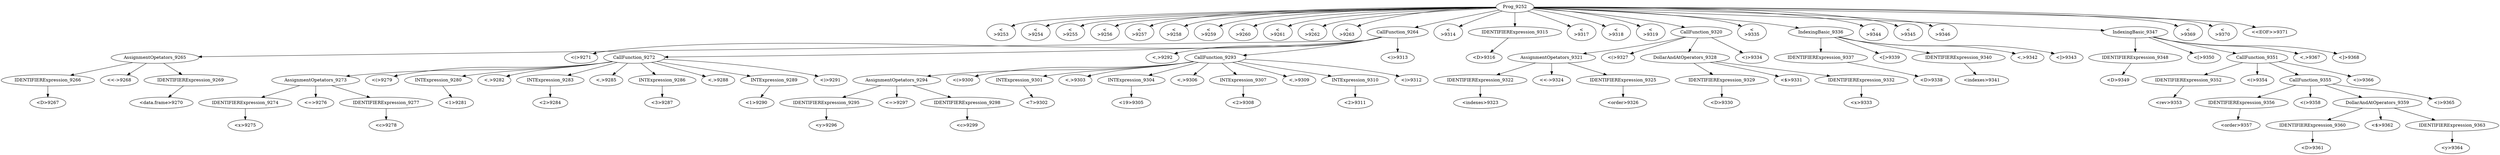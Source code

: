 digraph {

"Prog_9252"->"<
>9253";
"Prog_9252"->"<
>9254";
"Prog_9252"->"<
>9255";
"Prog_9252"->"<
>9256";
"Prog_9252"->"<
>9257";
"Prog_9252"->"<
>9258";
"Prog_9252"->"<
>9259";
"Prog_9252"->"<
>9260";
"Prog_9252"->"<
>9261";
"Prog_9252"->"<
>9262";
"Prog_9252"->"<
>9263";
"Prog_9252"->"CallFunction_9264";
"CallFunction_9264"->"AssignmentOpetators_9265";
"AssignmentOpetators_9265"->"IDENTIFIERExpression_9266";
"IDENTIFIERExpression_9266"->"<D>9267";
"AssignmentOpetators_9265"->"<<->9268";
"AssignmentOpetators_9265"->"IDENTIFIERExpression_9269";
"IDENTIFIERExpression_9269"->"<data.frame>9270";
"CallFunction_9264"->"<(>9271";
"CallFunction_9264"->"CallFunction_9272";
"CallFunction_9272"->"AssignmentOpetators_9273";
"AssignmentOpetators_9273"->"IDENTIFIERExpression_9274";
"IDENTIFIERExpression_9274"->"<x>9275";
"AssignmentOpetators_9273"->"<=>9276";
"AssignmentOpetators_9273"->"IDENTIFIERExpression_9277";
"IDENTIFIERExpression_9277"->"<c>9278";
"CallFunction_9272"->"<(>9279";
"CallFunction_9272"->"INTExpression_9280";
"INTExpression_9280"->"<1>9281";
"CallFunction_9272"->"<,>9282";
"CallFunction_9272"->"INTExpression_9283";
"INTExpression_9283"->"<2>9284";
"CallFunction_9272"->"<,>9285";
"CallFunction_9272"->"INTExpression_9286";
"INTExpression_9286"->"<3>9287";
"CallFunction_9272"->"<,>9288";
"CallFunction_9272"->"INTExpression_9289";
"INTExpression_9289"->"<1>9290";
"CallFunction_9272"->"<)>9291";
"CallFunction_9264"->"<,>9292";
"CallFunction_9264"->"CallFunction_9293";
"CallFunction_9293"->"AssignmentOpetators_9294";
"AssignmentOpetators_9294"->"IDENTIFIERExpression_9295";
"IDENTIFIERExpression_9295"->"<y>9296";
"AssignmentOpetators_9294"->"<=>9297";
"AssignmentOpetators_9294"->"IDENTIFIERExpression_9298";
"IDENTIFIERExpression_9298"->"<c>9299";
"CallFunction_9293"->"<(>9300";
"CallFunction_9293"->"INTExpression_9301";
"INTExpression_9301"->"<7>9302";
"CallFunction_9293"->"<,>9303";
"CallFunction_9293"->"INTExpression_9304";
"INTExpression_9304"->"<19>9305";
"CallFunction_9293"->"<,>9306";
"CallFunction_9293"->"INTExpression_9307";
"INTExpression_9307"->"<2>9308";
"CallFunction_9293"->"<,>9309";
"CallFunction_9293"->"INTExpression_9310";
"INTExpression_9310"->"<2>9311";
"CallFunction_9293"->"<)>9312";
"CallFunction_9264"->"<)>9313";
"Prog_9252"->"<
>9314";
"Prog_9252"->"IDENTIFIERExpression_9315";
"IDENTIFIERExpression_9315"->"<D>9316";
"Prog_9252"->"<
>9317";
"Prog_9252"->"<
>9318";
"Prog_9252"->"<
>9319";
"Prog_9252"->"CallFunction_9320";
"CallFunction_9320"->"AssignmentOpetators_9321";
"AssignmentOpetators_9321"->"IDENTIFIERExpression_9322";
"IDENTIFIERExpression_9322"->"<indexes>9323";
"AssignmentOpetators_9321"->"<<->9324";
"AssignmentOpetators_9321"->"IDENTIFIERExpression_9325";
"IDENTIFIERExpression_9325"->"<order>9326";
"CallFunction_9320"->"<(>9327";
"CallFunction_9320"->"DollarAndAtOperators_9328";
"DollarAndAtOperators_9328"->"IDENTIFIERExpression_9329";
"IDENTIFIERExpression_9329"->"<D>9330";
"DollarAndAtOperators_9328"->"<$>9331";
"DollarAndAtOperators_9328"->"IDENTIFIERExpression_9332";
"IDENTIFIERExpression_9332"->"<x>9333";
"CallFunction_9320"->"<)>9334";
"Prog_9252"->"<
>9335";
"Prog_9252"->"IndexingBasic_9336";
"IndexingBasic_9336"->"IDENTIFIERExpression_9337";
"IDENTIFIERExpression_9337"->"<D>9338";
"IndexingBasic_9336"->"<[>9339";
"IndexingBasic_9336"->"IDENTIFIERExpression_9340";
"IDENTIFIERExpression_9340"->"<indexes>9341";
"IndexingBasic_9336"->"<,>9342";
"IndexingBasic_9336"->"<]>9343";
"Prog_9252"->"<
>9344";
"Prog_9252"->"<
>9345";
"Prog_9252"->"<
>9346";
"Prog_9252"->"IndexingBasic_9347";
"IndexingBasic_9347"->"IDENTIFIERExpression_9348";
"IDENTIFIERExpression_9348"->"<D>9349";
"IndexingBasic_9347"->"<[>9350";
"IndexingBasic_9347"->"CallFunction_9351";
"CallFunction_9351"->"IDENTIFIERExpression_9352";
"IDENTIFIERExpression_9352"->"<rev>9353";
"CallFunction_9351"->"<(>9354";
"CallFunction_9351"->"CallFunction_9355";
"CallFunction_9355"->"IDENTIFIERExpression_9356";
"IDENTIFIERExpression_9356"->"<order>9357";
"CallFunction_9355"->"<(>9358";
"CallFunction_9355"->"DollarAndAtOperators_9359";
"DollarAndAtOperators_9359"->"IDENTIFIERExpression_9360";
"IDENTIFIERExpression_9360"->"<D>9361";
"DollarAndAtOperators_9359"->"<$>9362";
"DollarAndAtOperators_9359"->"IDENTIFIERExpression_9363";
"IDENTIFIERExpression_9363"->"<y>9364";
"CallFunction_9355"->"<)>9365";
"CallFunction_9351"->"<)>9366";
"IndexingBasic_9347"->"<,>9367";
"IndexingBasic_9347"->"<]>9368";
"Prog_9252"->"<
>9369";
"Prog_9252"->"<
>9370";
"Prog_9252"->"<<EOF>>9371";
}
